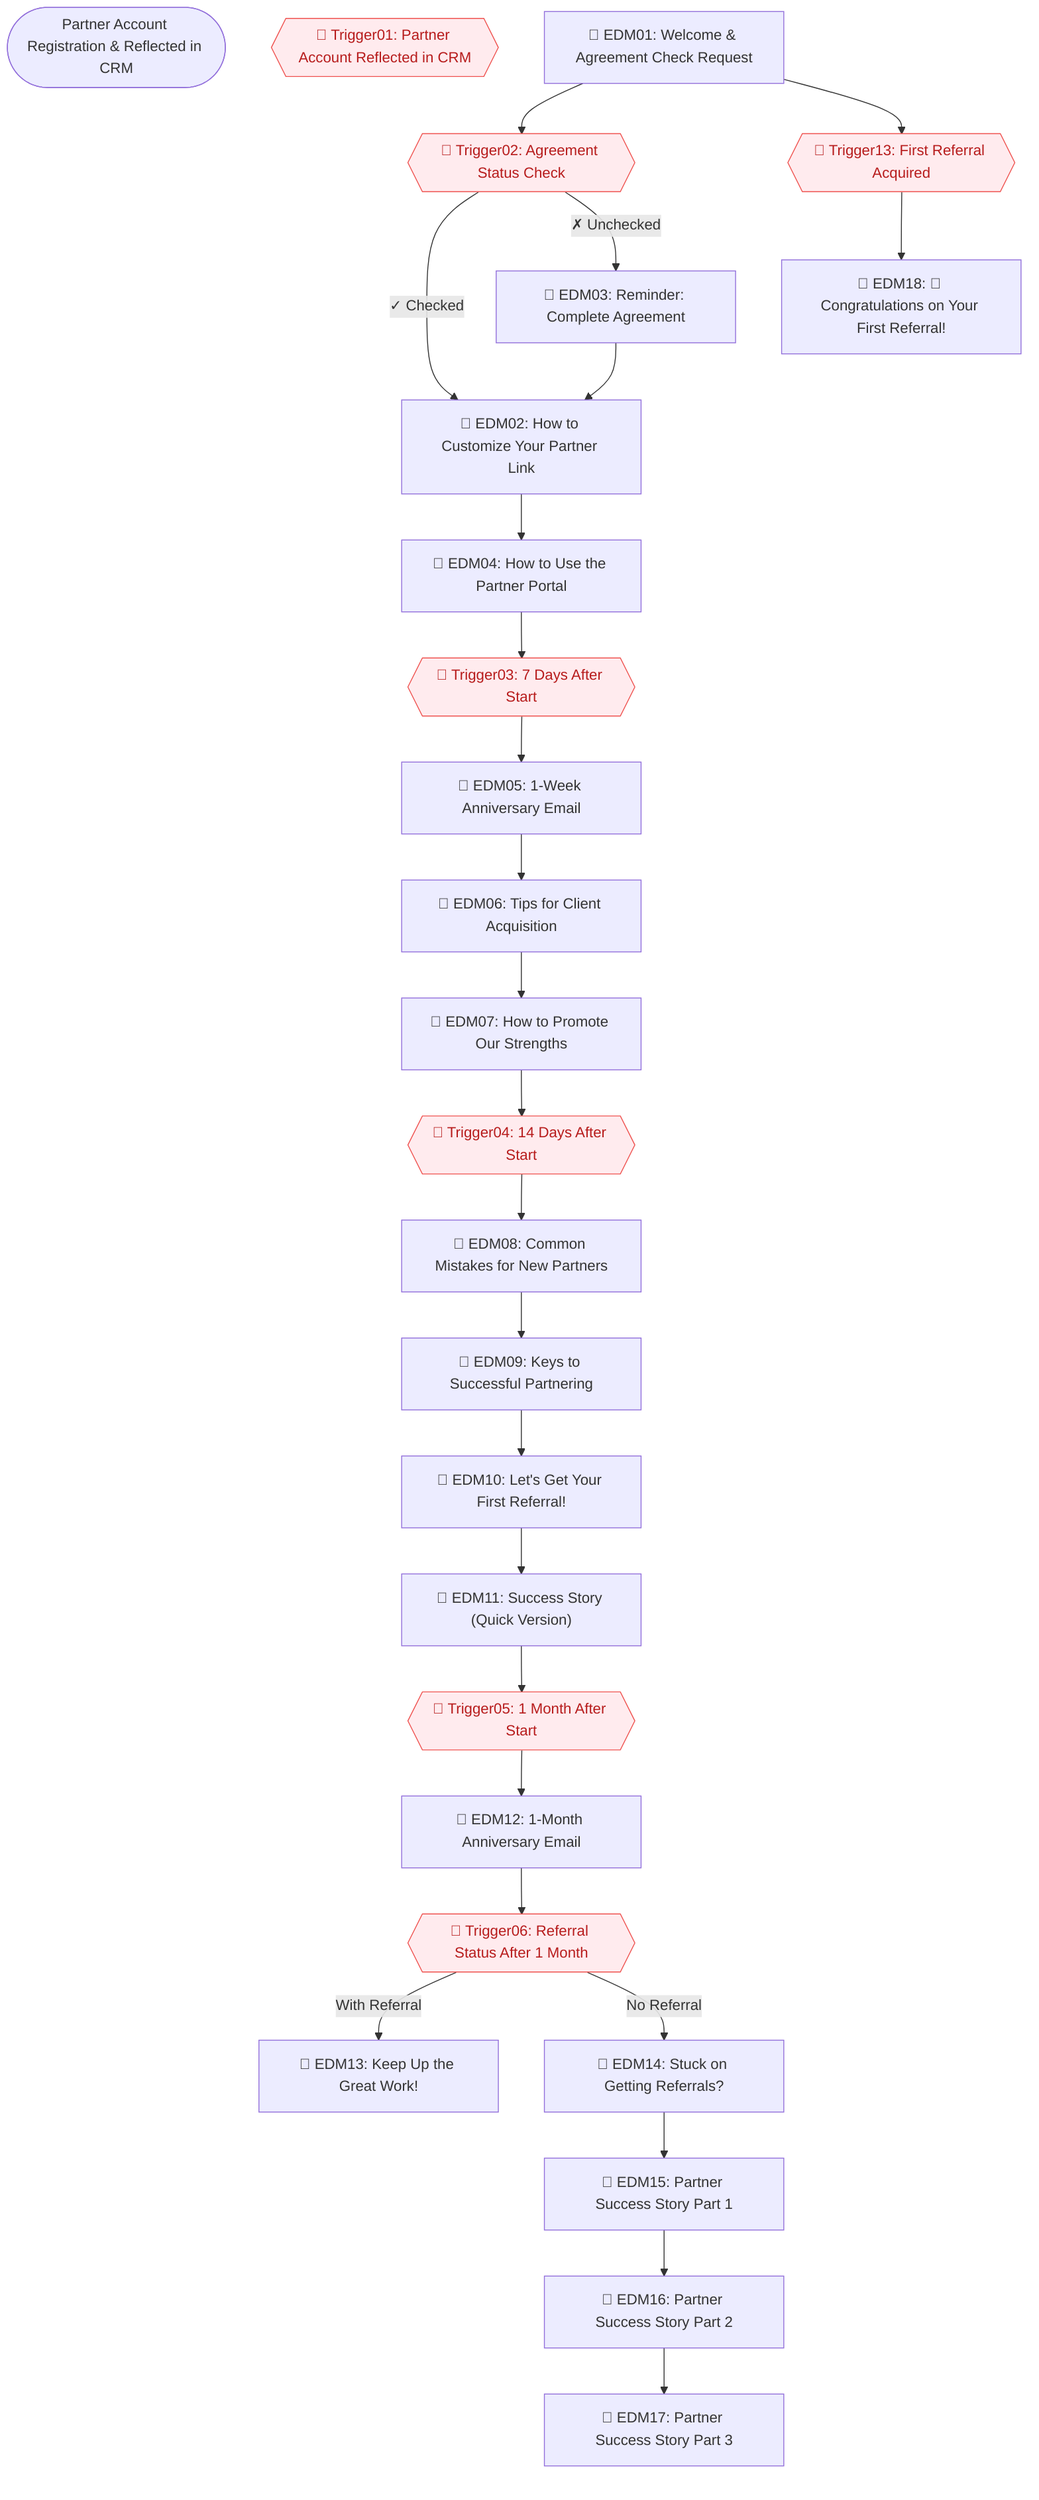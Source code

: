 flowchart TD
  %% Start
  Start(["Partner Account Registration & Reflected in CRM"])

  %% Initial Trigger
  Trigger01{{📌 Trigger01: Partner Account Reflected in CRM}}
  EDM01["📧 EDM01: Welcome & Agreement Check Request"]

  %% Agreement Check Branch
  Trigger02{{📌 Trigger02: Agreement Status Check}}
  Trigger13{{📌 Trigger13: First Referral Acquired}}

  EDM01 --> Trigger02 & Trigger13
  Trigger02 -- ✓ Checked --> EDM02["📧 EDM02: How to Customize Your Partner Link"]
  Trigger02 -- ✗ Unchecked --> EDM03["📧 EDM03: Reminder: Complete Agreement"]
  EDM03 --> EDM02

  %% Portal Guidance
  EDM02 --> EDM04["📧 EDM04: How to Use the Partner Portal"]

  %% Milestone Emails
  EDM04 --> Trigger03{{📌 Trigger03: 7 Days After Start}}
  Trigger03 --> EDM05["📧 EDM05: 1-Week Anniversary Email"]
  EDM05 --> EDM06["📧 EDM06: Tips for Client Acquisition"]
  EDM06 --> EDM07["📧 EDM07: How to Promote Our Strengths"]

  EDM07 --> Trigger04{{📌 Trigger04: 14 Days After Start}}
  Trigger04 --> EDM08["📧 EDM08: Common Mistakes for New Partners"]
  EDM08 --> EDM09["📧 EDM09: Keys to Successful Partnering"]
  EDM09 --> EDM10["📧 EDM10: Let's Get Your First Referral!"]
  EDM10 --> EDM11["📧 EDM11: Success Story (Quick Version)"]

  EDM11 --> Trigger05{{📌 Trigger05: 1 Month After Start}}
  Trigger05 --> EDM12["📧 EDM12: 1-Month Anniversary Email"]

  %% Referral Check After 1 Month
  EDM12 --> Trigger06{{📌 Trigger06: Referral Status After 1 Month}}
  Trigger06 -- With Referral --> EDM13["📧 EDM13: Keep Up the Great Work!"]
  Trigger06 -- No Referral --> EDM14["📧 EDM14: Stuck on Getting Referrals?"]
  EDM14 --> EDM15["📧 EDM15: Partner Success Story Part 1"]
  EDM15 --> EDM16["📧 EDM16: Partner Success Story Part 2"]
  EDM16 --> EDM17["📧 EDM17: Partner Success Story Part 3"]

  %% First Referral Congratulation
  Trigger13 --> EDM18["📧 EDM18: 🎉 Congratulations on Your First Referral!"]

  %% Styles
  style Trigger01 fill:#ffebee,stroke:#ef5350,color:#b71c1c
  style Trigger02 fill:#ffebee,stroke:#ef5350,color:#b71c1c
  style Trigger03 fill:#ffebee,stroke:#ef5350,color:#b71c1c
  style Trigger04 fill:#ffebee,stroke:#ef5350,color:#b71c1c
  style Trigger05 fill:#ffebee,stroke:#ef5350,color:#b71c1c
  style Trigger06 fill:#ffebee,stroke:#ef5350,color:#b71c1c
  style Trigger13 fill:#ffebee,stroke:#ef5350,color:#b71c1c